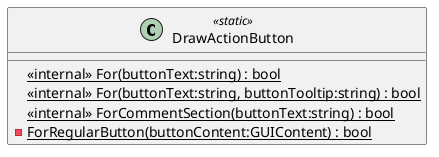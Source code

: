 @startuml
class DrawActionButton <<static>> {
    <<internal>> {static} For(buttonText:string) : bool
    <<internal>> {static} For(buttonText:string, buttonTooltip:string) : bool
    <<internal>> {static} ForCommentSection(buttonText:string) : bool
    {static} - ForRegularButton(buttonContent:GUIContent) : bool
}
@enduml

